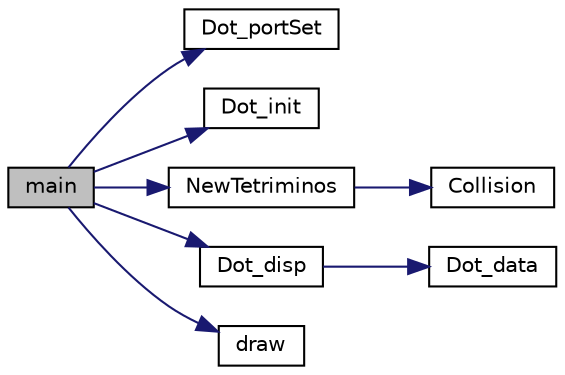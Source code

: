 digraph "main"
{
  edge [fontname="Helvetica",fontsize="10",labelfontname="Helvetica",labelfontsize="10"];
  node [fontname="Helvetica",fontsize="10",shape=record];
  rankdir="LR";
  Node29 [label="main",height=0.2,width=0.4,color="black", fillcolor="grey75", style="filled", fontcolor="black"];
  Node29 -> Node30 [color="midnightblue",fontsize="10",style="solid",fontname="Helvetica"];
  Node30 [label="Dot_portSet",height=0.2,width=0.4,color="black", fillcolor="white", style="filled",URL="$dot__matrix_8c.html#aeb9b4954ea6a435d377cdab117fbac3f"];
  Node29 -> Node31 [color="midnightblue",fontsize="10",style="solid",fontname="Helvetica"];
  Node31 [label="Dot_init",height=0.2,width=0.4,color="black", fillcolor="white", style="filled",URL="$dot__matrix_8c.html#a857f3c97866ae6ab3ce77f2964c0c382"];
  Node29 -> Node32 [color="midnightblue",fontsize="10",style="solid",fontname="Helvetica"];
  Node32 [label="NewTetriminos",height=0.2,width=0.4,color="black", fillcolor="white", style="filled",URL="$tetris_8c.html#acc53888f8fafb142cbb1a9fbe33bf957"];
  Node32 -> Node33 [color="midnightblue",fontsize="10",style="solid",fontname="Helvetica"];
  Node33 [label="Collision",height=0.2,width=0.4,color="black", fillcolor="white", style="filled",URL="$tetris_8c.html#a71750e3c93ffff30f20f22f036e566ed"];
  Node29 -> Node34 [color="midnightblue",fontsize="10",style="solid",fontname="Helvetica"];
  Node34 [label="Dot_disp",height=0.2,width=0.4,color="black", fillcolor="white", style="filled",URL="$dot__matrix_8c.html#a3b9b4c65b72b422e214de913df281cfe"];
  Node34 -> Node35 [color="midnightblue",fontsize="10",style="solid",fontname="Helvetica"];
  Node35 [label="Dot_data",height=0.2,width=0.4,color="black", fillcolor="white", style="filled",URL="$dot__matrix_8c.html#a118591df4cb944dd32f883710ac8a2c2"];
  Node29 -> Node36 [color="midnightblue",fontsize="10",style="solid",fontname="Helvetica"];
  Node36 [label="draw",height=0.2,width=0.4,color="black", fillcolor="white", style="filled",URL="$tetris_8c.html#a56c5cf8a568cff737ff95520cbe6b405"];
}

